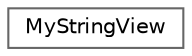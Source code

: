 digraph "类继承关系图"
{
 // LATEX_PDF_SIZE
  bgcolor="transparent";
  edge [fontname=Helvetica,fontsize=10,labelfontname=Helvetica,labelfontsize=10];
  node [fontname=Helvetica,fontsize=10,shape=box,height=0.2,width=0.4];
  rankdir="LR";
  Node0 [id="Node000000",label="MyStringView",height=0.2,width=0.4,color="grey40", fillcolor="white", style="filled",URL="$struct_my_string_view.html",tooltip=" "];
}

